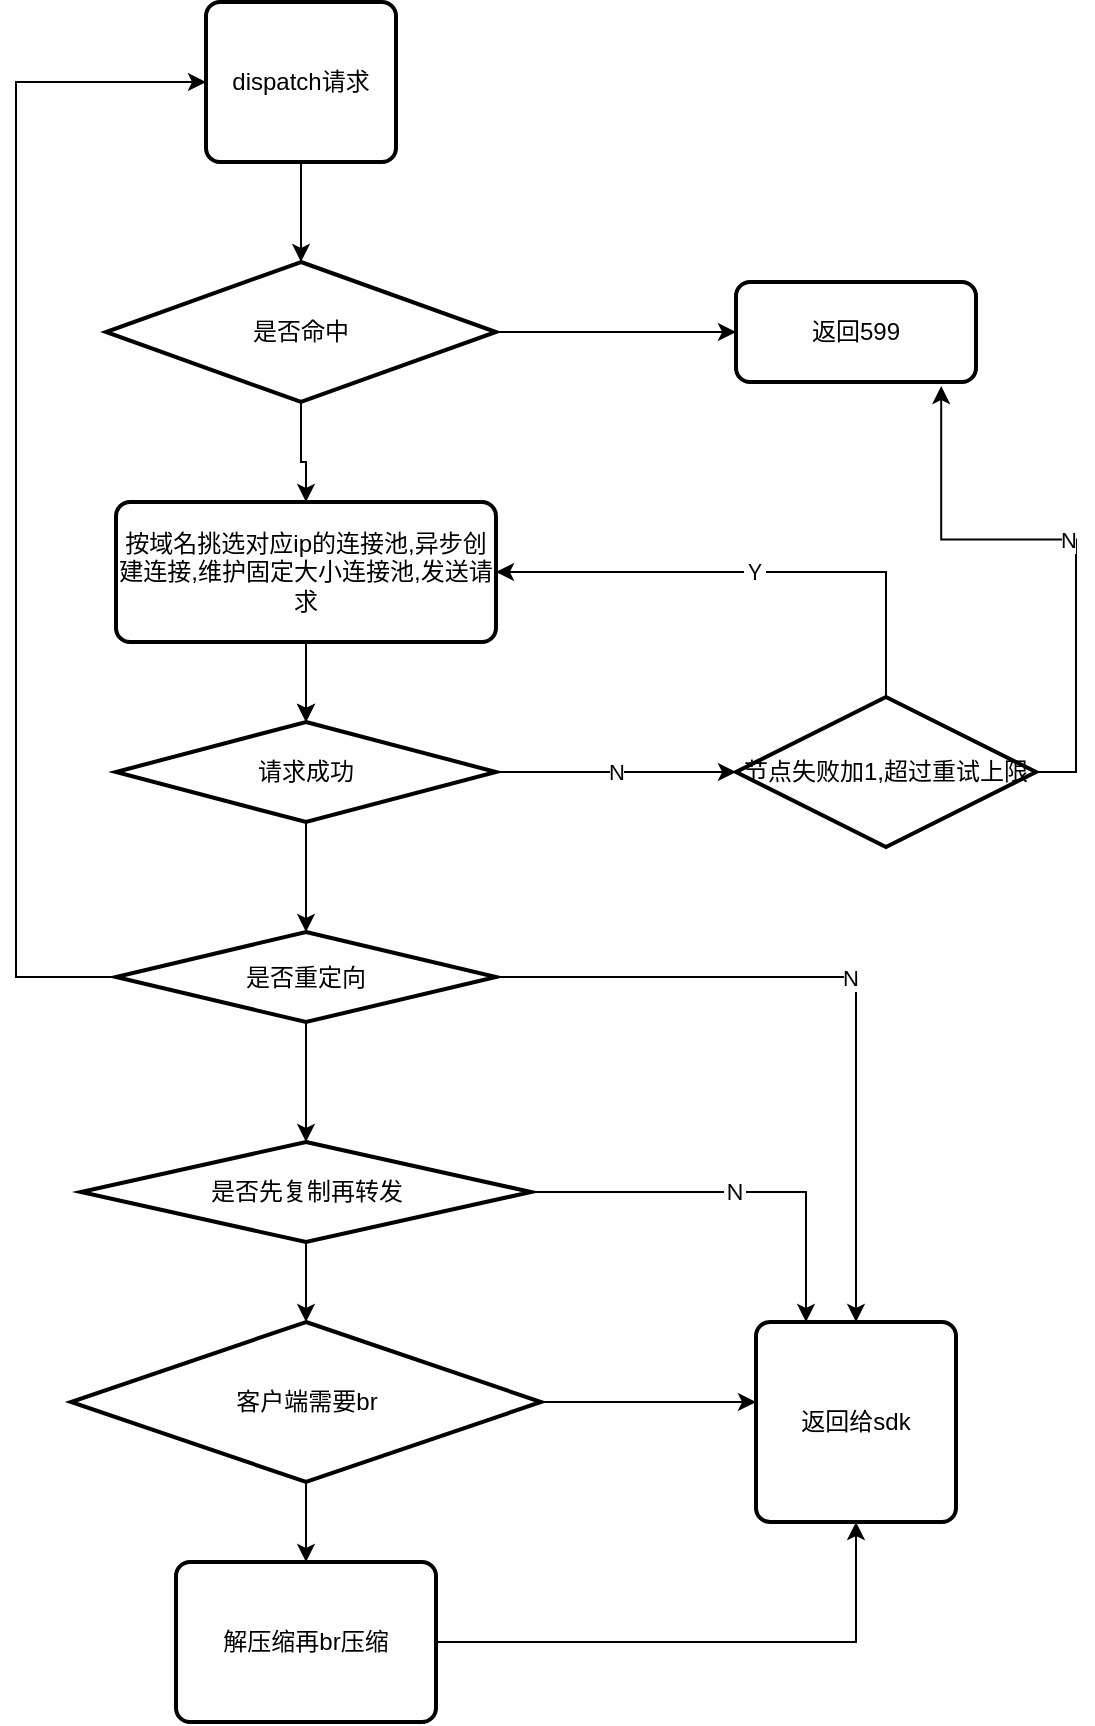 <mxfile version="20.0.4" type="github">
  <diagram id="4wYq_9Q-Pz78WDbF1IbP" name="第 1 页">
    <mxGraphModel dx="1761" dy="965" grid="1" gridSize="10" guides="1" tooltips="1" connect="1" arrows="1" fold="1" page="1" pageScale="1" pageWidth="827" pageHeight="1169" math="0" shadow="0">
      <root>
        <mxCell id="0" />
        <mxCell id="1" parent="0" />
        <mxCell id="S-TlRn5dSEdEBpgyyJSp-30" style="edgeStyle=orthogonalEdgeStyle;rounded=0;orthogonalLoop=1;jettySize=auto;html=1;exitX=1;exitY=0.5;exitDx=0;exitDy=0;exitPerimeter=0;entryX=0;entryY=0.5;entryDx=0;entryDy=0;" edge="1" parent="1" source="S-TlRn5dSEdEBpgyyJSp-1" target="S-TlRn5dSEdEBpgyyJSp-29">
          <mxGeometry relative="1" as="geometry">
            <mxPoint x="600" y="245" as="targetPoint" />
          </mxGeometry>
        </mxCell>
        <mxCell id="S-TlRn5dSEdEBpgyyJSp-38" style="edgeStyle=orthogonalEdgeStyle;rounded=0;orthogonalLoop=1;jettySize=auto;html=1;exitX=0.5;exitY=1;exitDx=0;exitDy=0;exitPerimeter=0;entryX=0.5;entryY=0;entryDx=0;entryDy=0;" edge="1" parent="1" source="S-TlRn5dSEdEBpgyyJSp-1" target="S-TlRn5dSEdEBpgyyJSp-2">
          <mxGeometry relative="1" as="geometry">
            <Array as="points">
              <mxPoint x="393" y="310" />
              <mxPoint x="395" y="310" />
            </Array>
          </mxGeometry>
        </mxCell>
        <mxCell id="S-TlRn5dSEdEBpgyyJSp-1" value="是否命中" style="strokeWidth=2;html=1;shape=mxgraph.flowchart.decision;whiteSpace=wrap;" vertex="1" parent="1">
          <mxGeometry x="295" y="210" width="195" height="70" as="geometry" />
        </mxCell>
        <mxCell id="S-TlRn5dSEdEBpgyyJSp-15" style="edgeStyle=orthogonalEdgeStyle;rounded=0;orthogonalLoop=1;jettySize=auto;html=1;exitX=0.5;exitY=1;exitDx=0;exitDy=0;entryX=0.5;entryY=0;entryDx=0;entryDy=0;entryPerimeter=0;" edge="1" parent="1" source="S-TlRn5dSEdEBpgyyJSp-2" target="S-TlRn5dSEdEBpgyyJSp-3">
          <mxGeometry relative="1" as="geometry">
            <mxPoint x="390" y="430" as="targetPoint" />
          </mxGeometry>
        </mxCell>
        <mxCell id="S-TlRn5dSEdEBpgyyJSp-32" value="" style="edgeStyle=orthogonalEdgeStyle;rounded=0;orthogonalLoop=1;jettySize=auto;html=1;" edge="1" parent="1" source="S-TlRn5dSEdEBpgyyJSp-2" target="S-TlRn5dSEdEBpgyyJSp-3">
          <mxGeometry relative="1" as="geometry" />
        </mxCell>
        <mxCell id="S-TlRn5dSEdEBpgyyJSp-2" value="按域名挑选对应ip的连接池,异步创建连接,维护固定大小连接池,发送请求" style="rounded=1;whiteSpace=wrap;html=1;absoluteArcSize=1;arcSize=14;strokeWidth=2;" vertex="1" parent="1">
          <mxGeometry x="300" y="330" width="190" height="70" as="geometry" />
        </mxCell>
        <mxCell id="S-TlRn5dSEdEBpgyyJSp-17" style="edgeStyle=orthogonalEdgeStyle;rounded=0;orthogonalLoop=1;jettySize=auto;html=1;exitX=0.5;exitY=1;exitDx=0;exitDy=0;exitPerimeter=0;entryX=0.5;entryY=0;entryDx=0;entryDy=0;entryPerimeter=0;" edge="1" parent="1" source="S-TlRn5dSEdEBpgyyJSp-3" target="S-TlRn5dSEdEBpgyyJSp-5">
          <mxGeometry relative="1" as="geometry" />
        </mxCell>
        <mxCell id="S-TlRn5dSEdEBpgyyJSp-28" value="N" style="edgeStyle=orthogonalEdgeStyle;rounded=0;orthogonalLoop=1;jettySize=auto;html=1;exitX=1;exitY=0.5;exitDx=0;exitDy=0;exitPerimeter=0;" edge="1" parent="1" source="S-TlRn5dSEdEBpgyyJSp-3" target="S-TlRn5dSEdEBpgyyJSp-13">
          <mxGeometry relative="1" as="geometry" />
        </mxCell>
        <mxCell id="S-TlRn5dSEdEBpgyyJSp-3" value="请求成功" style="strokeWidth=2;html=1;shape=mxgraph.flowchart.decision;whiteSpace=wrap;" vertex="1" parent="1">
          <mxGeometry x="300" y="440" width="190" height="50" as="geometry" />
        </mxCell>
        <mxCell id="S-TlRn5dSEdEBpgyyJSp-19" value="" style="edgeStyle=orthogonalEdgeStyle;rounded=0;orthogonalLoop=1;jettySize=auto;html=1;" edge="1" parent="1" source="S-TlRn5dSEdEBpgyyJSp-5" target="S-TlRn5dSEdEBpgyyJSp-7">
          <mxGeometry relative="1" as="geometry" />
        </mxCell>
        <mxCell id="S-TlRn5dSEdEBpgyyJSp-25" value="N" style="edgeStyle=orthogonalEdgeStyle;rounded=0;orthogonalLoop=1;jettySize=auto;html=1;exitX=1;exitY=0.5;exitDx=0;exitDy=0;exitPerimeter=0;" edge="1" parent="1" source="S-TlRn5dSEdEBpgyyJSp-5" target="S-TlRn5dSEdEBpgyyJSp-12">
          <mxGeometry relative="1" as="geometry" />
        </mxCell>
        <mxCell id="S-TlRn5dSEdEBpgyyJSp-36" style="edgeStyle=orthogonalEdgeStyle;rounded=0;orthogonalLoop=1;jettySize=auto;html=1;exitX=0;exitY=0.5;exitDx=0;exitDy=0;exitPerimeter=0;entryX=0;entryY=0.5;entryDx=0;entryDy=0;" edge="1" parent="1" source="S-TlRn5dSEdEBpgyyJSp-5" target="S-TlRn5dSEdEBpgyyJSp-35">
          <mxGeometry relative="1" as="geometry">
            <mxPoint x="230" y="110" as="targetPoint" />
            <Array as="points">
              <mxPoint x="250" y="568" />
              <mxPoint x="250" y="120" />
            </Array>
          </mxGeometry>
        </mxCell>
        <mxCell id="S-TlRn5dSEdEBpgyyJSp-5" value="是否重定向" style="strokeWidth=2;html=1;shape=mxgraph.flowchart.decision;whiteSpace=wrap;" vertex="1" parent="1">
          <mxGeometry x="300" y="545" width="190" height="45" as="geometry" />
        </mxCell>
        <mxCell id="S-TlRn5dSEdEBpgyyJSp-20" style="edgeStyle=orthogonalEdgeStyle;rounded=0;orthogonalLoop=1;jettySize=auto;html=1;exitX=0.5;exitY=1;exitDx=0;exitDy=0;exitPerimeter=0;entryX=0.5;entryY=0;entryDx=0;entryDy=0;entryPerimeter=0;" edge="1" parent="1" source="S-TlRn5dSEdEBpgyyJSp-7" target="S-TlRn5dSEdEBpgyyJSp-9">
          <mxGeometry relative="1" as="geometry" />
        </mxCell>
        <mxCell id="S-TlRn5dSEdEBpgyyJSp-39" value="Ｎ" style="edgeStyle=orthogonalEdgeStyle;rounded=0;orthogonalLoop=1;jettySize=auto;html=1;exitX=1;exitY=0.5;exitDx=0;exitDy=0;exitPerimeter=0;entryX=0.25;entryY=0;entryDx=0;entryDy=0;" edge="1" parent="1" source="S-TlRn5dSEdEBpgyyJSp-7" target="S-TlRn5dSEdEBpgyyJSp-12">
          <mxGeometry relative="1" as="geometry" />
        </mxCell>
        <mxCell id="S-TlRn5dSEdEBpgyyJSp-7" value="是否先复制再转发" style="strokeWidth=2;html=1;shape=mxgraph.flowchart.decision;whiteSpace=wrap;" vertex="1" parent="1">
          <mxGeometry x="282.5" y="650" width="225" height="50" as="geometry" />
        </mxCell>
        <mxCell id="S-TlRn5dSEdEBpgyyJSp-23" style="edgeStyle=orthogonalEdgeStyle;rounded=0;orthogonalLoop=1;jettySize=auto;html=1;exitX=0.5;exitY=1;exitDx=0;exitDy=0;exitPerimeter=0;entryX=0.5;entryY=0;entryDx=0;entryDy=0;" edge="1" parent="1" source="S-TlRn5dSEdEBpgyyJSp-9" target="S-TlRn5dSEdEBpgyyJSp-10">
          <mxGeometry relative="1" as="geometry" />
        </mxCell>
        <mxCell id="S-TlRn5dSEdEBpgyyJSp-26" style="edgeStyle=orthogonalEdgeStyle;rounded=0;orthogonalLoop=1;jettySize=auto;html=1;exitX=1;exitY=0.5;exitDx=0;exitDy=0;exitPerimeter=0;entryX=0;entryY=0.4;entryDx=0;entryDy=0;entryPerimeter=0;" edge="1" parent="1" source="S-TlRn5dSEdEBpgyyJSp-9" target="S-TlRn5dSEdEBpgyyJSp-12">
          <mxGeometry relative="1" as="geometry" />
        </mxCell>
        <mxCell id="S-TlRn5dSEdEBpgyyJSp-9" value="客户端需要br" style="strokeWidth=2;html=1;shape=mxgraph.flowchart.decision;whiteSpace=wrap;" vertex="1" parent="1">
          <mxGeometry x="277.5" y="740" width="235" height="80" as="geometry" />
        </mxCell>
        <mxCell id="S-TlRn5dSEdEBpgyyJSp-27" style="edgeStyle=orthogonalEdgeStyle;rounded=0;orthogonalLoop=1;jettySize=auto;html=1;exitX=1;exitY=0.5;exitDx=0;exitDy=0;entryX=0.5;entryY=1;entryDx=0;entryDy=0;entryPerimeter=0;" edge="1" parent="1" source="S-TlRn5dSEdEBpgyyJSp-10" target="S-TlRn5dSEdEBpgyyJSp-12">
          <mxGeometry relative="1" as="geometry">
            <mxPoint x="670" y="850" as="targetPoint" />
          </mxGeometry>
        </mxCell>
        <mxCell id="S-TlRn5dSEdEBpgyyJSp-10" value="解压缩再br压缩" style="rounded=1;whiteSpace=wrap;html=1;absoluteArcSize=1;arcSize=14;strokeWidth=2;" vertex="1" parent="1">
          <mxGeometry x="330" y="860" width="130" height="80" as="geometry" />
        </mxCell>
        <mxCell id="S-TlRn5dSEdEBpgyyJSp-12" value="返回给sdk" style="rounded=1;whiteSpace=wrap;html=1;absoluteArcSize=1;arcSize=14;strokeWidth=2;" vertex="1" parent="1">
          <mxGeometry x="620" y="740" width="100" height="100" as="geometry" />
        </mxCell>
        <mxCell id="S-TlRn5dSEdEBpgyyJSp-14" value="Ｙ" style="edgeStyle=orthogonalEdgeStyle;rounded=0;orthogonalLoop=1;jettySize=auto;html=1;exitX=0.5;exitY=0;exitDx=0;exitDy=0;exitPerimeter=0;entryX=1;entryY=0.5;entryDx=0;entryDy=0;" edge="1" parent="1" source="S-TlRn5dSEdEBpgyyJSp-13" target="S-TlRn5dSEdEBpgyyJSp-2">
          <mxGeometry relative="1" as="geometry" />
        </mxCell>
        <mxCell id="S-TlRn5dSEdEBpgyyJSp-31" value="N" style="edgeStyle=orthogonalEdgeStyle;rounded=0;orthogonalLoop=1;jettySize=auto;html=1;exitX=1;exitY=0.5;exitDx=0;exitDy=0;exitPerimeter=0;entryX=0.855;entryY=1.04;entryDx=0;entryDy=0;entryPerimeter=0;" edge="1" parent="1" source="S-TlRn5dSEdEBpgyyJSp-13" target="S-TlRn5dSEdEBpgyyJSp-29">
          <mxGeometry relative="1" as="geometry" />
        </mxCell>
        <mxCell id="S-TlRn5dSEdEBpgyyJSp-13" value="节点失败加1,超过重试上限" style="strokeWidth=2;html=1;shape=mxgraph.flowchart.decision;whiteSpace=wrap;" vertex="1" parent="1">
          <mxGeometry x="610" y="427.5" width="150" height="75" as="geometry" />
        </mxCell>
        <mxCell id="S-TlRn5dSEdEBpgyyJSp-29" value="返回599" style="rounded=1;whiteSpace=wrap;html=1;absoluteArcSize=1;arcSize=14;strokeWidth=2;" vertex="1" parent="1">
          <mxGeometry x="610" y="220" width="120" height="50" as="geometry" />
        </mxCell>
        <mxCell id="S-TlRn5dSEdEBpgyyJSp-37" style="edgeStyle=orthogonalEdgeStyle;rounded=0;orthogonalLoop=1;jettySize=auto;html=1;exitX=0.5;exitY=1;exitDx=0;exitDy=0;entryX=0.5;entryY=0;entryDx=0;entryDy=0;entryPerimeter=0;" edge="1" parent="1" source="S-TlRn5dSEdEBpgyyJSp-35" target="S-TlRn5dSEdEBpgyyJSp-1">
          <mxGeometry relative="1" as="geometry" />
        </mxCell>
        <mxCell id="S-TlRn5dSEdEBpgyyJSp-35" value="dispatch请求" style="rounded=1;whiteSpace=wrap;html=1;absoluteArcSize=1;arcSize=14;strokeWidth=2;" vertex="1" parent="1">
          <mxGeometry x="345" y="80" width="95" height="80" as="geometry" />
        </mxCell>
      </root>
    </mxGraphModel>
  </diagram>
</mxfile>
